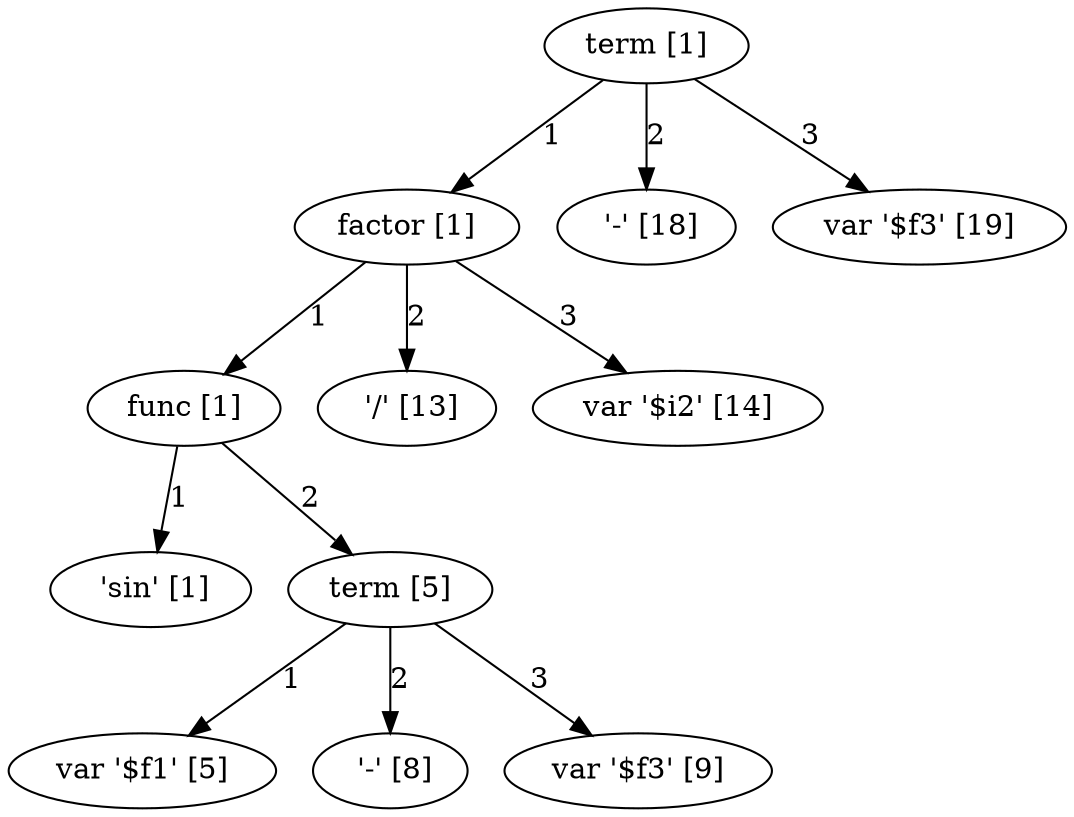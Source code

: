 digraph arpeggio_graph {
4505217728 [label="term [1]"];
4505217728->4505218496 [label="1"]

4505218496 [label="factor [1]"];
4505218496->4505218624 [label="1"]

4505218624 [label="func [1]"];
4505218624->4493333600 [label="1"]

4493333600 [label=" 'sin' [1]"];
4505218624->4505217984 [label="2"]

4505217984 [label="term [5]"];
4505217984->4493333264 [label="1"]

4493333264 [label="var '$f1' [5]"];
4505217984->4493335840 [label="2"]

4493335840 [label=" '-' [8]"];
4505217984->4493344128 [label="3"]

4493344128 [label="var '$f3' [9]"];
4505218496->4493332032 [label="2"]

4493332032 [label=" '/' [13]"];
4505218496->4493333488 [label="3"]

4493333488 [label="var '$i2' [14]"];
4505217728->4493329344 [label="2"]

4493329344 [label=" '-' [18]"];
4505217728->4492836000 [label="3"]

4492836000 [label="var '$f3' [19]"];
}